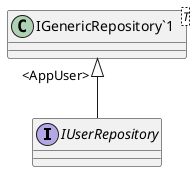 @startuml
interface IUserRepository {
}
class "IGenericRepository`1"<T> {
}
"IGenericRepository`1" "<AppUser>" <|-- IUserRepository
@enduml
